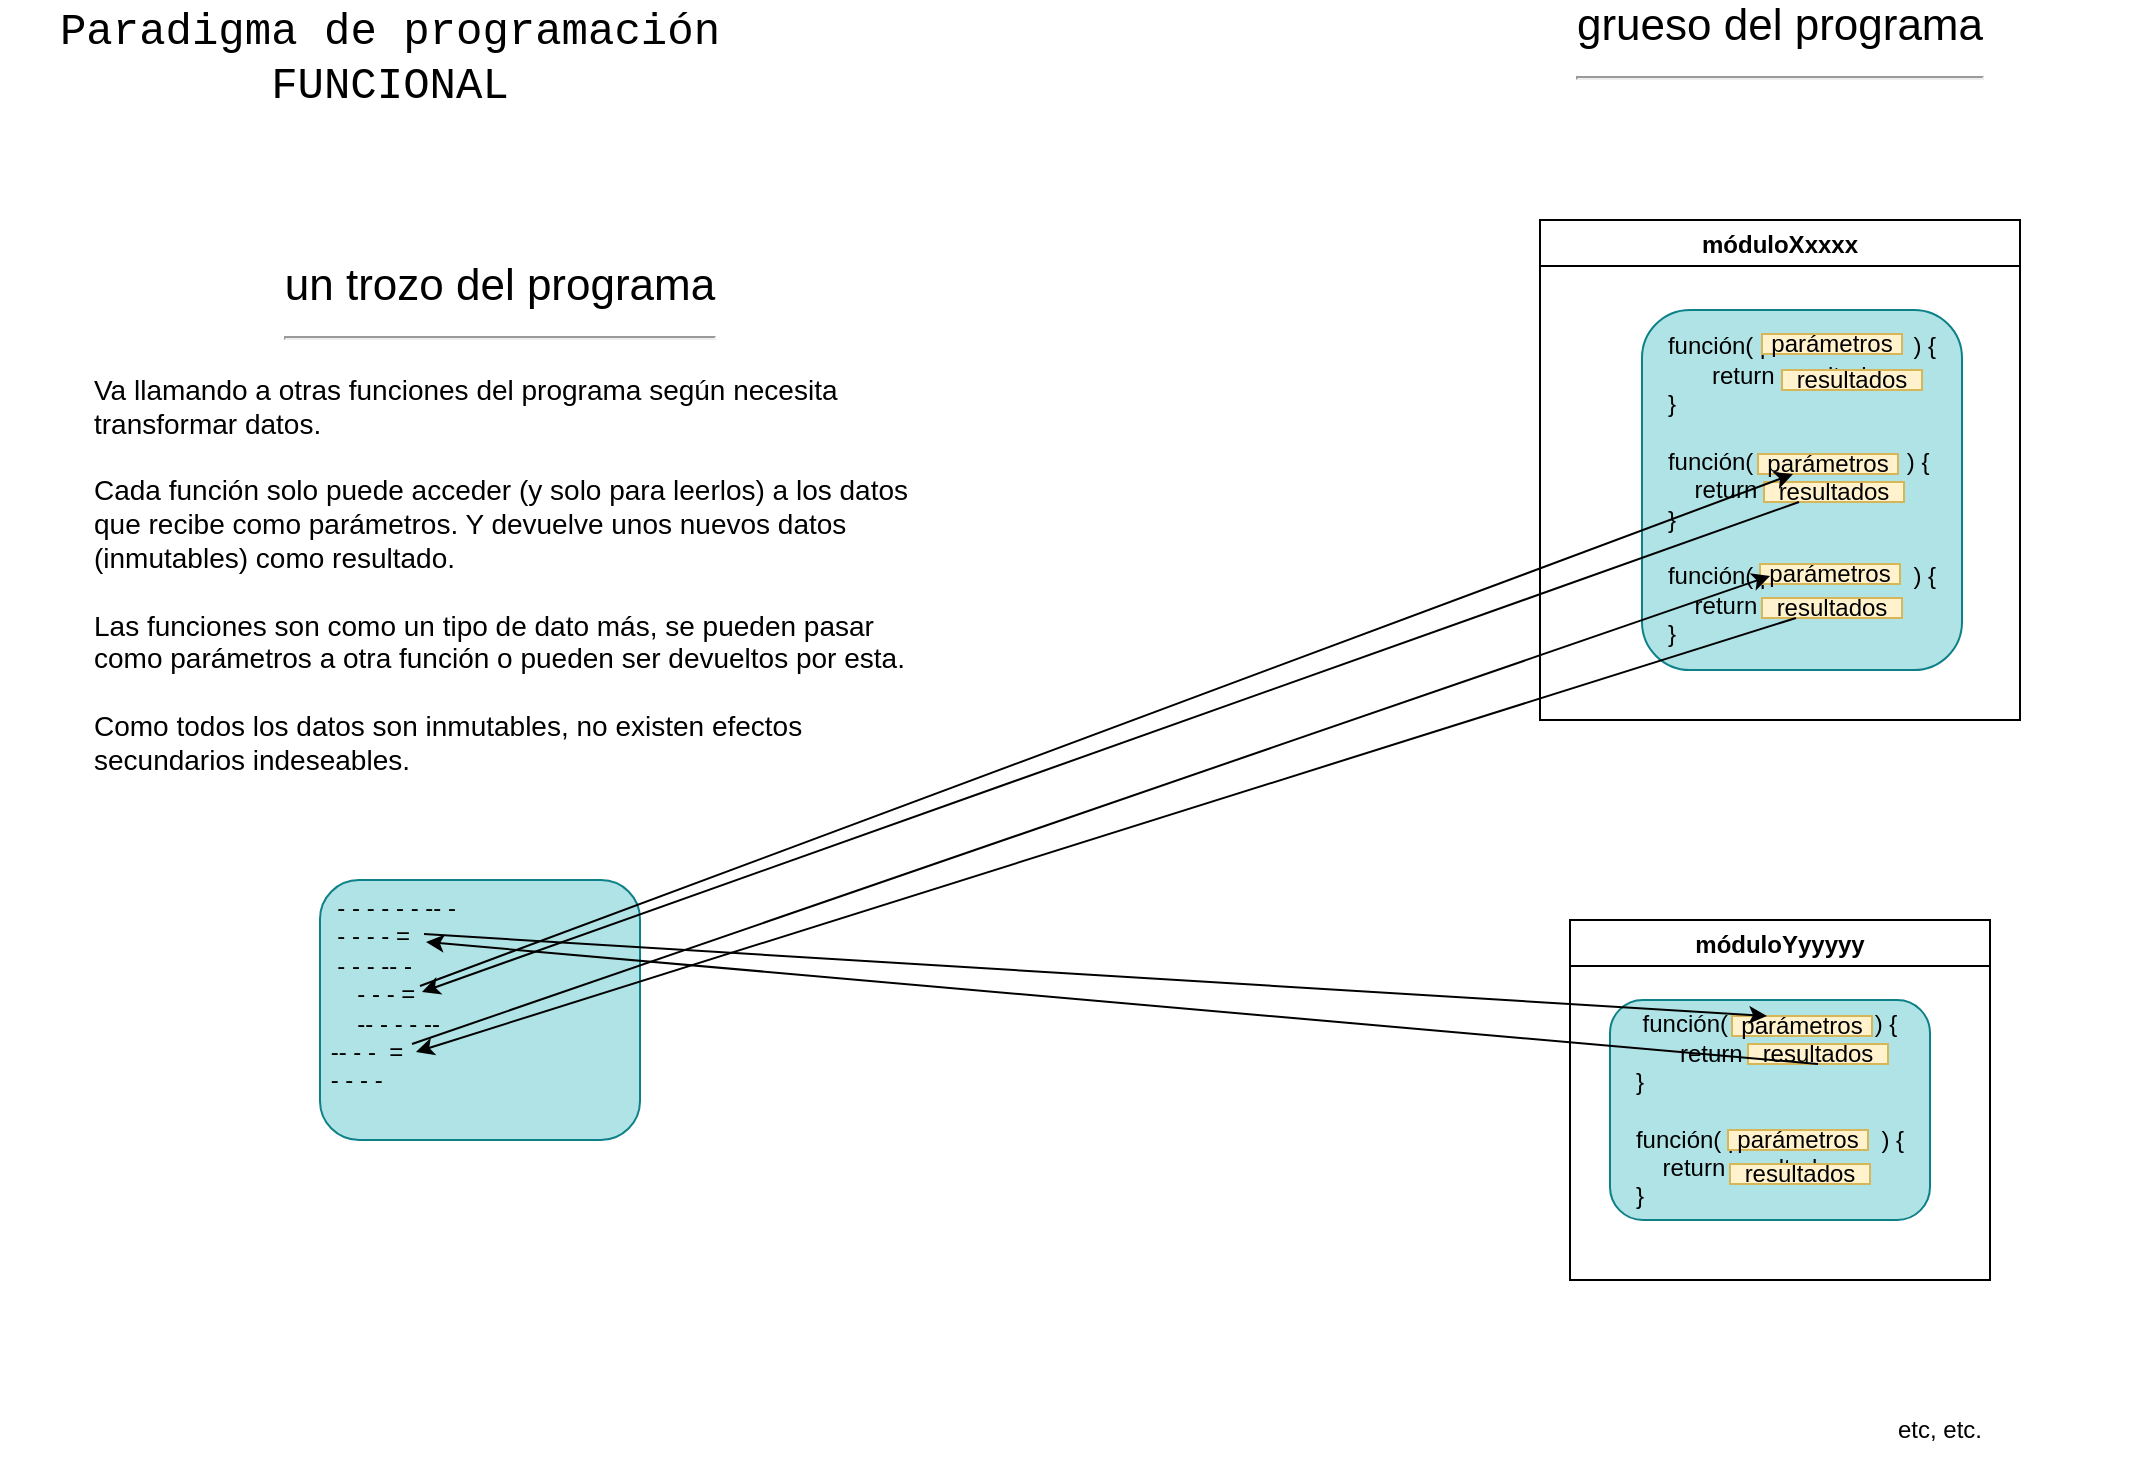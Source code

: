 <mxfile version="17.4.2" type="device"><diagram id="SXzRQPfdHJShkpkbF5xX" name="Página-1"><mxGraphModel dx="1102" dy="827" grid="1" gridSize="10" guides="1" tooltips="1" connect="1" arrows="1" fold="1" page="1" pageScale="1" pageWidth="1169" pageHeight="827" math="0" shadow="0"><root><mxCell id="0"/><mxCell id="1" parent="0"/><mxCell id="Df6l8ApUmNIPX8PiamEI-1" value="móduloXxxxx" style="swimlane;" parent="1" vertex="1"><mxGeometry x="790" y="130" width="240" height="250" as="geometry"/></mxCell><mxCell id="Df6l8ApUmNIPX8PiamEI-36" value="" style="group" parent="Df6l8ApUmNIPX8PiamEI-1" vertex="1" connectable="0"><mxGeometry x="51" y="45" width="160" height="180" as="geometry"/></mxCell><mxCell id="Df6l8ApUmNIPX8PiamEI-3" value="función( parámetos&amp;nbsp; &amp;nbsp; &amp;nbsp; ) {&lt;br&gt;return resultados&lt;br&gt;&lt;div style=&quot;text-align: left&quot;&gt;&lt;span&gt;}&lt;/span&gt;&lt;/div&gt;&lt;div style=&quot;text-align: left&quot;&gt;&lt;span&gt;&lt;br&gt;&lt;/span&gt;&lt;/div&gt;&lt;div style=&quot;text-align: left&quot;&gt;&lt;span style=&quot;text-align: center&quot;&gt;función( parámetos&amp;nbsp; &amp;nbsp; &amp;nbsp;) {&lt;/span&gt;&lt;br style=&quot;text-align: center&quot;&gt;&lt;span style=&quot;text-align: center&quot;&gt;&amp;nbsp; &amp;nbsp; return resultados&lt;/span&gt;&lt;br style=&quot;text-align: center&quot;&gt;&lt;div&gt;}&lt;/div&gt;&lt;div&gt;&lt;br&gt;&lt;/div&gt;&lt;div&gt;&lt;span style=&quot;text-align: center&quot;&gt;función( parámetos&amp;nbsp; &amp;nbsp; &amp;nbsp; ) {&lt;/span&gt;&lt;br style=&quot;text-align: center&quot;&gt;&lt;span style=&quot;text-align: center&quot;&gt;&amp;nbsp; &amp;nbsp; return resultados&lt;/span&gt;&lt;br style=&quot;text-align: center&quot;&gt;&lt;div&gt;}&lt;/div&gt;&lt;/div&gt;&lt;/div&gt;" style="rounded=1;whiteSpace=wrap;html=1;fillColor=#b0e3e6;strokeColor=#0e8088;" parent="Df6l8ApUmNIPX8PiamEI-36" vertex="1"><mxGeometry width="160" height="180" as="geometry"/></mxCell><mxCell id="Df6l8ApUmNIPX8PiamEI-20" value="parámetros" style="rounded=0;whiteSpace=wrap;html=1;fillColor=#fff2cc;strokeColor=#d6b656;" parent="Df6l8ApUmNIPX8PiamEI-36" vertex="1"><mxGeometry x="60" y="12" width="70" height="10" as="geometry"/></mxCell><mxCell id="Df6l8ApUmNIPX8PiamEI-21" value="resultados" style="rounded=0;whiteSpace=wrap;html=1;fillColor=#fff2cc;strokeColor=#d6b656;" parent="Df6l8ApUmNIPX8PiamEI-36" vertex="1"><mxGeometry x="70" y="30" width="70" height="10" as="geometry"/></mxCell><mxCell id="Df6l8ApUmNIPX8PiamEI-28" value="parámetros" style="rounded=0;whiteSpace=wrap;html=1;fillColor=#fff2cc;strokeColor=#d6b656;" parent="Df6l8ApUmNIPX8PiamEI-36" vertex="1"><mxGeometry x="58" y="72" width="70" height="10" as="geometry"/></mxCell><mxCell id="Df6l8ApUmNIPX8PiamEI-29" value="resultados" style="rounded=0;whiteSpace=wrap;html=1;fillColor=#fff2cc;strokeColor=#d6b656;" parent="Df6l8ApUmNIPX8PiamEI-36" vertex="1"><mxGeometry x="61" y="86" width="70" height="10" as="geometry"/></mxCell><mxCell id="Df6l8ApUmNIPX8PiamEI-30" value="parámetros" style="rounded=0;whiteSpace=wrap;html=1;fillColor=#fff2cc;strokeColor=#d6b656;" parent="Df6l8ApUmNIPX8PiamEI-36" vertex="1"><mxGeometry x="59" y="127" width="70" height="10" as="geometry"/></mxCell><mxCell id="Df6l8ApUmNIPX8PiamEI-31" value="resultados" style="rounded=0;whiteSpace=wrap;html=1;fillColor=#fff2cc;strokeColor=#d6b656;" parent="Df6l8ApUmNIPX8PiamEI-36" vertex="1"><mxGeometry x="60" y="144" width="70" height="10" as="geometry"/></mxCell><mxCell id="Df6l8ApUmNIPX8PiamEI-9" value="móduloYyyyyy" style="swimlane;" parent="1" vertex="1"><mxGeometry x="805" y="480" width="210" height="180" as="geometry"/></mxCell><mxCell id="Df6l8ApUmNIPX8PiamEI-37" value="" style="group" parent="Df6l8ApUmNIPX8PiamEI-9" vertex="1" connectable="0"><mxGeometry x="20" y="40" width="160" height="110" as="geometry"/></mxCell><mxCell id="Df6l8ApUmNIPX8PiamEI-14" value="función( parámetos&amp;nbsp; &amp;nbsp; ) {&lt;br&gt;return resultados&lt;br&gt;&lt;div style=&quot;text-align: left&quot;&gt;&lt;span&gt;}&lt;/span&gt;&lt;/div&gt;&lt;div style=&quot;text-align: left&quot;&gt;&lt;span&gt;&lt;br&gt;&lt;/span&gt;&lt;/div&gt;&lt;div style=&quot;text-align: left&quot;&gt;&lt;span style=&quot;text-align: center&quot;&gt;función( parámetos&amp;nbsp; &amp;nbsp; &amp;nbsp; ) {&lt;/span&gt;&lt;br style=&quot;text-align: center&quot;&gt;&lt;span style=&quot;text-align: center&quot;&gt;&amp;nbsp; &amp;nbsp; return resultados&lt;/span&gt;&lt;br style=&quot;text-align: center&quot;&gt;&lt;div&gt;}&lt;/div&gt;&lt;/div&gt;" style="rounded=1;whiteSpace=wrap;html=1;fillColor=#b0e3e6;strokeColor=#0e8088;" parent="Df6l8ApUmNIPX8PiamEI-37" vertex="1"><mxGeometry width="160" height="110" as="geometry"/></mxCell><mxCell id="Df6l8ApUmNIPX8PiamEI-32" value="parámetros" style="rounded=0;whiteSpace=wrap;html=1;fillColor=#fff2cc;strokeColor=#d6b656;" parent="Df6l8ApUmNIPX8PiamEI-37" vertex="1"><mxGeometry x="61" y="8" width="70" height="10" as="geometry"/></mxCell><mxCell id="Df6l8ApUmNIPX8PiamEI-33" value="resultados" style="rounded=0;whiteSpace=wrap;html=1;fillColor=#fff2cc;strokeColor=#d6b656;" parent="Df6l8ApUmNIPX8PiamEI-37" vertex="1"><mxGeometry x="69" y="22" width="70" height="10" as="geometry"/></mxCell><mxCell id="Df6l8ApUmNIPX8PiamEI-34" value="parámetros" style="rounded=0;whiteSpace=wrap;html=1;fillColor=#fff2cc;strokeColor=#d6b656;" parent="Df6l8ApUmNIPX8PiamEI-37" vertex="1"><mxGeometry x="59" y="65" width="70" height="10" as="geometry"/></mxCell><mxCell id="Df6l8ApUmNIPX8PiamEI-35" value="resultados" style="rounded=0;whiteSpace=wrap;html=1;fillColor=#fff2cc;strokeColor=#d6b656;" parent="Df6l8ApUmNIPX8PiamEI-37" vertex="1"><mxGeometry x="60" y="82" width="70" height="10" as="geometry"/></mxCell><mxCell id="Df6l8ApUmNIPX8PiamEI-15" value="etc, etc." style="text;html=1;strokeColor=none;fillColor=none;align=center;verticalAlign=middle;whiteSpace=wrap;rounded=0;" parent="1" vertex="1"><mxGeometry x="960" y="720" width="60" height="30" as="geometry"/></mxCell><mxCell id="Df6l8ApUmNIPX8PiamEI-16" value="grueso del programa&lt;br&gt;&lt;hr&gt;" style="text;html=1;strokeColor=none;fillColor=none;align=center;verticalAlign=middle;whiteSpace=wrap;rounded=0;fontSize=22;" parent="1" vertex="1"><mxGeometry x="730" y="30" width="360" height="30" as="geometry"/></mxCell><mxCell id="Df6l8ApUmNIPX8PiamEI-17" value="un trozo del programa&lt;br&gt;&lt;hr&gt;" style="text;html=1;strokeColor=none;fillColor=none;align=center;verticalAlign=middle;whiteSpace=wrap;rounded=0;fontSize=22;" parent="1" vertex="1"><mxGeometry x="90" y="160" width="360" height="30" as="geometry"/></mxCell><mxCell id="Df6l8ApUmNIPX8PiamEI-18" value="Va llamando a otras funciones del programa según necesita transformar datos.&lt;br&gt;&lt;br&gt;Cada función solo puede acceder (y solo para leerlos) a los datos que recibe como parámetros. Y devuelve unos nuevos datos (inmutables) como resultado.&lt;br&gt;&lt;br&gt;Las funciones son como un tipo de dato más, se pueden pasar&lt;br&gt;como parámetros a otra función o pueden ser devueltos por esta.&lt;br&gt;&lt;br&gt;Como todos los datos son inmutables, no existen efectos secundarios indeseables." style="text;html=1;strokeColor=none;fillColor=none;align=left;verticalAlign=top;whiteSpace=wrap;rounded=0;fontSize=14;" parent="1" vertex="1"><mxGeometry x="65" y="200" width="410" height="230" as="geometry"/></mxCell><mxCell id="Df6l8ApUmNIPX8PiamEI-19" value="&lt;div&gt;&lt;span&gt;&amp;nbsp; - - - - - - -- -&lt;/span&gt;&lt;/div&gt;&lt;div&gt;&lt;span&gt;&amp;nbsp; - - - - =&lt;/span&gt;&lt;/div&gt;&lt;div&gt;&lt;span&gt;&amp;nbsp; - - - -- -&lt;/span&gt;&lt;/div&gt;&lt;div&gt;&lt;span&gt;&amp;nbsp; &amp;nbsp; &amp;nbsp;- - - =&amp;nbsp;&lt;/span&gt;&lt;/div&gt;&lt;div&gt;&lt;span&gt;&amp;nbsp; &amp;nbsp; &amp;nbsp;-- - - - --&lt;/span&gt;&lt;/div&gt;&lt;div&gt;&lt;span&gt;&amp;nbsp;-- - -&amp;nbsp; =&lt;/span&gt;&lt;/div&gt;&lt;div&gt;&lt;span&gt;&amp;nbsp;- - - -&lt;/span&gt;&lt;/div&gt;" style="rounded=1;whiteSpace=wrap;html=1;fillColor=#b0e3e6;strokeColor=#0e8088;align=left;verticalAlign=top;" parent="1" vertex="1"><mxGeometry x="180" y="460" width="160" height="130" as="geometry"/></mxCell><mxCell id="Df6l8ApUmNIPX8PiamEI-38" value="" style="endArrow=classic;html=1;rounded=0;fontSize=14;entryX=0.25;entryY=1;entryDx=0;entryDy=0;" parent="1" target="Df6l8ApUmNIPX8PiamEI-28" edge="1"><mxGeometry width="50" height="50" relative="1" as="geometry"><mxPoint x="230" y="513" as="sourcePoint"/><mxPoint x="886.5" y="291" as="targetPoint"/></mxGeometry></mxCell><mxCell id="Df6l8ApUmNIPX8PiamEI-39" value="" style="endArrow=none;html=1;rounded=0;fontSize=14;entryX=0.25;entryY=1;entryDx=0;entryDy=0;startArrow=classic;startFill=1;endFill=0;" parent="1" target="Df6l8ApUmNIPX8PiamEI-29" edge="1"><mxGeometry width="50" height="50" relative="1" as="geometry"><mxPoint x="231" y="516" as="sourcePoint"/><mxPoint x="896.5" y="301" as="targetPoint"/></mxGeometry></mxCell><mxCell id="Df6l8ApUmNIPX8PiamEI-40" value="" style="endArrow=classic;html=1;rounded=0;fontSize=14;entryX=0.25;entryY=0;entryDx=0;entryDy=0;" parent="1" target="Df6l8ApUmNIPX8PiamEI-32" edge="1"><mxGeometry width="50" height="50" relative="1" as="geometry"><mxPoint x="232" y="487" as="sourcePoint"/><mxPoint x="807.14" y="320" as="targetPoint"/></mxGeometry></mxCell><mxCell id="Df6l8ApUmNIPX8PiamEI-41" value="" style="endArrow=none;html=1;rounded=0;fontSize=14;entryX=0.5;entryY=1;entryDx=0;entryDy=0;startArrow=classic;startFill=1;endFill=0;" parent="1" target="Df6l8ApUmNIPX8PiamEI-33" edge="1"><mxGeometry width="50" height="50" relative="1" as="geometry"><mxPoint x="233" y="491" as="sourcePoint"/><mxPoint x="817.14" y="330" as="targetPoint"/></mxGeometry></mxCell><mxCell id="AHkAXLRUReUYmhtEKzpW-1" value="" style="endArrow=classic;html=1;rounded=0;fontSize=14;" parent="1" edge="1"><mxGeometry width="50" height="50" relative="1" as="geometry"><mxPoint x="226" y="542" as="sourcePoint"/><mxPoint x="905" y="308" as="targetPoint"/></mxGeometry></mxCell><mxCell id="AHkAXLRUReUYmhtEKzpW-2" value="" style="endArrow=none;html=1;rounded=0;fontSize=14;startArrow=classic;startFill=1;endFill=0;" parent="1" edge="1"><mxGeometry width="50" height="50" relative="1" as="geometry"><mxPoint x="228" y="546" as="sourcePoint"/><mxPoint x="918" y="329" as="targetPoint"/></mxGeometry></mxCell><mxCell id="AHkAXLRUReUYmhtEKzpW-3" value="Paradigma de programación FUNCIONAL" style="text;html=1;strokeColor=none;fillColor=none;align=center;verticalAlign=middle;whiteSpace=wrap;rounded=0;fontSize=22;fontFamily=Courier New;" parent="1" vertex="1"><mxGeometry x="20" y="20" width="390" height="60" as="geometry"/></mxCell></root></mxGraphModel></diagram></mxfile>